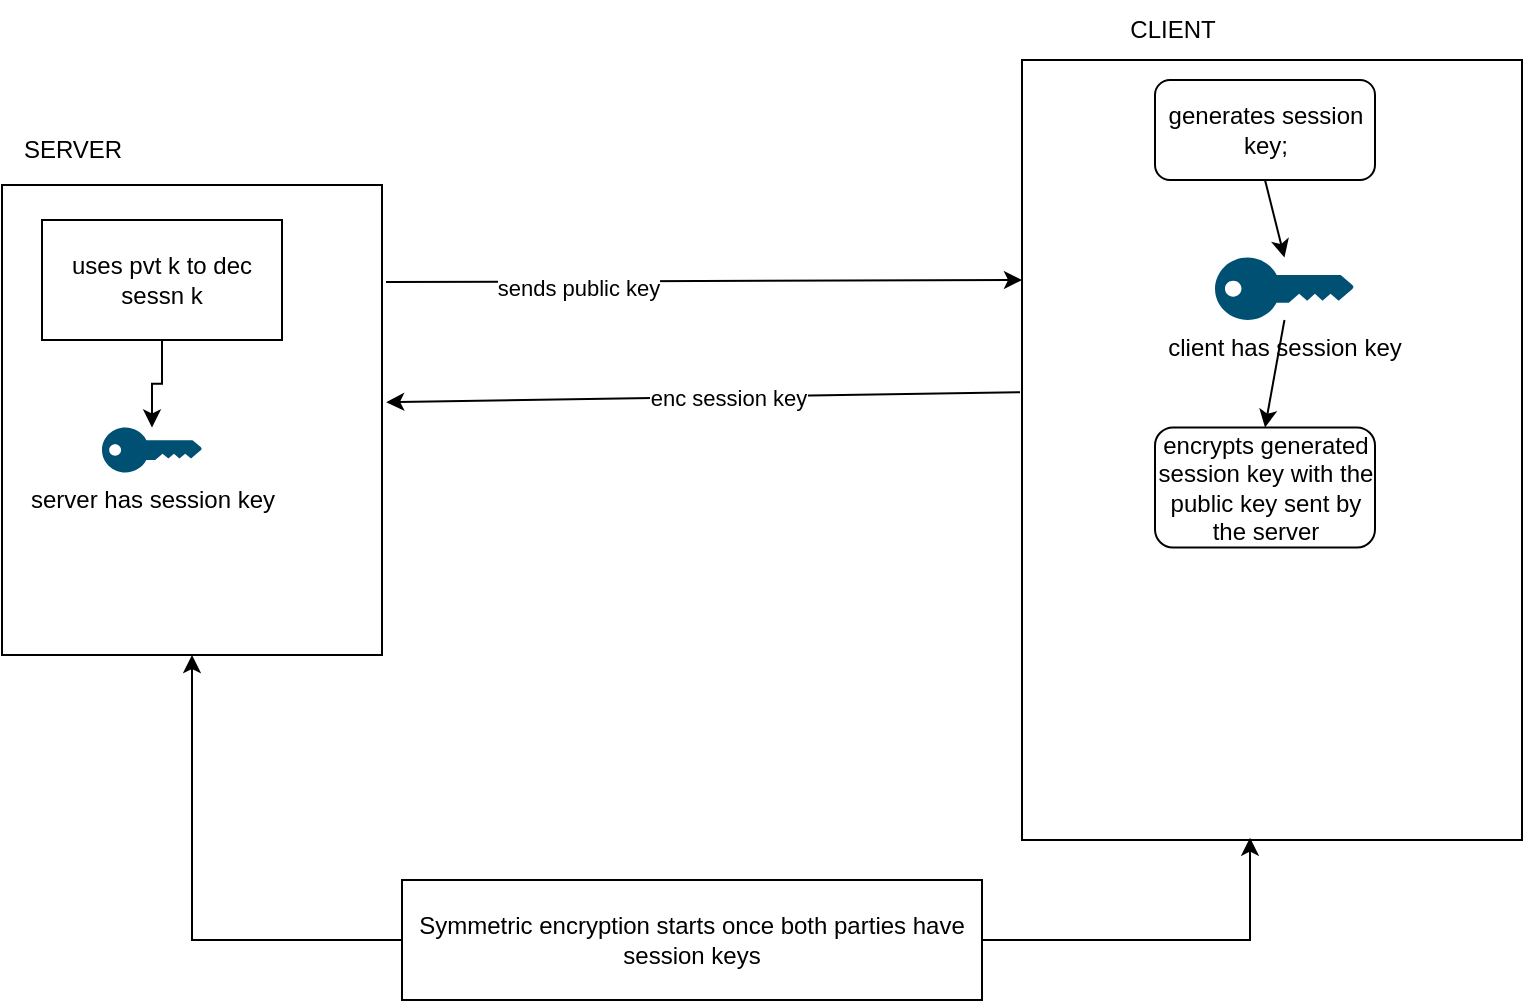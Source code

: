 <mxfile version="27.1.5">
  <diagram name="Page-1" id="rDfnu0tLuauWhJ2hl2uF">
    <mxGraphModel dx="946" dy="652" grid="1" gridSize="10" guides="1" tooltips="1" connect="1" arrows="1" fold="1" page="1" pageScale="1" pageWidth="827" pageHeight="1169" math="0" shadow="0">
      <root>
        <mxCell id="0" />
        <mxCell id="1" parent="0" />
        <mxCell id="CGEvXIzzsVZgwGfsd8b7-13" value="" style="rounded=0;whiteSpace=wrap;html=1;" vertex="1" parent="1">
          <mxGeometry x="40" y="242.5" width="190" height="235" as="geometry" />
        </mxCell>
        <mxCell id="CGEvXIzzsVZgwGfsd8b7-5" value="" style="rounded=0;whiteSpace=wrap;html=1;" vertex="1" parent="1">
          <mxGeometry x="550" y="180" width="250" height="390" as="geometry" />
        </mxCell>
        <mxCell id="CGEvXIzzsVZgwGfsd8b7-3" value="" style="endArrow=classic;html=1;rounded=0;exitX=1.025;exitY=0.419;exitDx=0;exitDy=0;exitPerimeter=0;" edge="1" parent="1">
          <mxGeometry width="50" height="50" relative="1" as="geometry">
            <mxPoint x="232" y="291.02" as="sourcePoint" />
            <mxPoint x="550" y="290" as="targetPoint" />
          </mxGeometry>
        </mxCell>
        <mxCell id="CGEvXIzzsVZgwGfsd8b7-4" value="sends public key" style="edgeLabel;html=1;align=center;verticalAlign=middle;resizable=0;points=[];" vertex="1" connectable="0" parent="CGEvXIzzsVZgwGfsd8b7-3">
          <mxGeometry x="-0.397" y="-3" relative="1" as="geometry">
            <mxPoint as="offset" />
          </mxGeometry>
        </mxCell>
        <mxCell id="CGEvXIzzsVZgwGfsd8b7-7" value="generates session key;" style="rounded=1;whiteSpace=wrap;html=1;" vertex="1" parent="1">
          <mxGeometry x="616.5" y="190" width="110" height="50" as="geometry" />
        </mxCell>
        <mxCell id="CGEvXIzzsVZgwGfsd8b7-8" value="encrypts generated session key with the public key sent by the server" style="rounded=1;whiteSpace=wrap;html=1;" vertex="1" parent="1">
          <mxGeometry x="616.5" y="363.75" width="110" height="60" as="geometry" />
        </mxCell>
        <mxCell id="CGEvXIzzsVZgwGfsd8b7-11" value="" style="endArrow=classic;html=1;rounded=0;entryX=0.5;entryY=0;entryDx=0;entryDy=0;exitX=0.5;exitY=1;exitDx=0;exitDy=0;" edge="1" parent="1" source="CGEvXIzzsVZgwGfsd8b7-20" target="CGEvXIzzsVZgwGfsd8b7-8">
          <mxGeometry width="50" height="50" relative="1" as="geometry">
            <mxPoint x="490" y="330" as="sourcePoint" />
            <mxPoint x="510" y="310" as="targetPoint" />
          </mxGeometry>
        </mxCell>
        <mxCell id="CGEvXIzzsVZgwGfsd8b7-14" value="" style="endArrow=classic;html=1;rounded=0;exitX=-0.004;exitY=0.426;exitDx=0;exitDy=0;exitPerimeter=0;entryX=1.011;entryY=0.462;entryDx=0;entryDy=0;entryPerimeter=0;" edge="1" parent="1" source="CGEvXIzzsVZgwGfsd8b7-5" target="CGEvXIzzsVZgwGfsd8b7-13">
          <mxGeometry width="50" height="50" relative="1" as="geometry">
            <mxPoint x="460" y="360" as="sourcePoint" />
            <mxPoint x="510" y="310" as="targetPoint" />
          </mxGeometry>
        </mxCell>
        <mxCell id="CGEvXIzzsVZgwGfsd8b7-15" value="enc session key" style="edgeLabel;html=1;align=center;verticalAlign=middle;resizable=0;points=[];" vertex="1" connectable="0" parent="CGEvXIzzsVZgwGfsd8b7-14">
          <mxGeometry x="-0.079" relative="1" as="geometry">
            <mxPoint as="offset" />
          </mxGeometry>
        </mxCell>
        <mxCell id="CGEvXIzzsVZgwGfsd8b7-16" value="CLIENT" style="text;html=1;align=center;verticalAlign=middle;resizable=0;points=[];autosize=1;strokeColor=none;fillColor=none;" vertex="1" parent="1">
          <mxGeometry x="590" y="150" width="70" height="30" as="geometry" />
        </mxCell>
        <mxCell id="CGEvXIzzsVZgwGfsd8b7-17" value="SERVER" style="text;html=1;align=center;verticalAlign=middle;resizable=0;points=[];autosize=1;strokeColor=none;fillColor=none;" vertex="1" parent="1">
          <mxGeometry x="40" y="210" width="70" height="30" as="geometry" />
        </mxCell>
        <mxCell id="CGEvXIzzsVZgwGfsd8b7-22" value="" style="edgeStyle=orthogonalEdgeStyle;rounded=0;orthogonalLoop=1;jettySize=auto;html=1;" edge="1" parent="1" source="CGEvXIzzsVZgwGfsd8b7-18" target="CGEvXIzzsVZgwGfsd8b7-21">
          <mxGeometry relative="1" as="geometry" />
        </mxCell>
        <mxCell id="CGEvXIzzsVZgwGfsd8b7-18" value="uses pvt k to dec sessn k" style="rounded=0;whiteSpace=wrap;html=1;" vertex="1" parent="1">
          <mxGeometry x="60" y="260" width="120" height="60" as="geometry" />
        </mxCell>
        <mxCell id="CGEvXIzzsVZgwGfsd8b7-21" value="server has session key" style="points=[[0,0.5,0],[0.24,0,0],[0.5,0.28,0],[0.995,0.475,0],[0.5,0.72,0],[0.24,1,0]];verticalLabelPosition=bottom;sketch=0;html=1;verticalAlign=top;aspect=fixed;align=center;pointerEvents=1;shape=mxgraph.cisco19.key;fillColor=#005073;strokeColor=none;" vertex="1" parent="1">
          <mxGeometry x="90" y="363.75" width="50" height="22.5" as="geometry" />
        </mxCell>
        <mxCell id="CGEvXIzzsVZgwGfsd8b7-25" value="" style="endArrow=classic;html=1;rounded=0;entryX=0.5;entryY=0;entryDx=0;entryDy=0;exitX=0.5;exitY=1;exitDx=0;exitDy=0;" edge="1" parent="1" source="CGEvXIzzsVZgwGfsd8b7-7" target="CGEvXIzzsVZgwGfsd8b7-20">
          <mxGeometry width="50" height="50" relative="1" as="geometry">
            <mxPoint x="672" y="240" as="sourcePoint" />
            <mxPoint x="672" y="364" as="targetPoint" />
          </mxGeometry>
        </mxCell>
        <mxCell id="CGEvXIzzsVZgwGfsd8b7-20" value="client has session key" style="points=[[0,0.5,0],[0.24,0,0],[0.5,0.28,0],[0.995,0.475,0],[0.5,0.72,0],[0.24,1,0]];verticalLabelPosition=bottom;sketch=0;html=1;verticalAlign=top;aspect=fixed;align=center;pointerEvents=1;shape=mxgraph.cisco19.key;fillColor=#005073;strokeColor=none;" vertex="1" parent="1">
          <mxGeometry x="646.5" y="278.75" width="69.44" height="31.25" as="geometry" />
        </mxCell>
        <mxCell id="CGEvXIzzsVZgwGfsd8b7-28" style="edgeStyle=orthogonalEdgeStyle;rounded=0;orthogonalLoop=1;jettySize=auto;html=1;" edge="1" parent="1" source="CGEvXIzzsVZgwGfsd8b7-26" target="CGEvXIzzsVZgwGfsd8b7-13">
          <mxGeometry relative="1" as="geometry" />
        </mxCell>
        <mxCell id="CGEvXIzzsVZgwGfsd8b7-26" value="Symmetric encryption starts once both parties have session keys" style="rounded=0;whiteSpace=wrap;html=1;" vertex="1" parent="1">
          <mxGeometry x="240" y="590" width="290" height="60" as="geometry" />
        </mxCell>
        <mxCell id="CGEvXIzzsVZgwGfsd8b7-27" style="edgeStyle=orthogonalEdgeStyle;rounded=0;orthogonalLoop=1;jettySize=auto;html=1;entryX=0.456;entryY=0.997;entryDx=0;entryDy=0;entryPerimeter=0;" edge="1" parent="1" source="CGEvXIzzsVZgwGfsd8b7-26" target="CGEvXIzzsVZgwGfsd8b7-5">
          <mxGeometry relative="1" as="geometry" />
        </mxCell>
      </root>
    </mxGraphModel>
  </diagram>
</mxfile>
